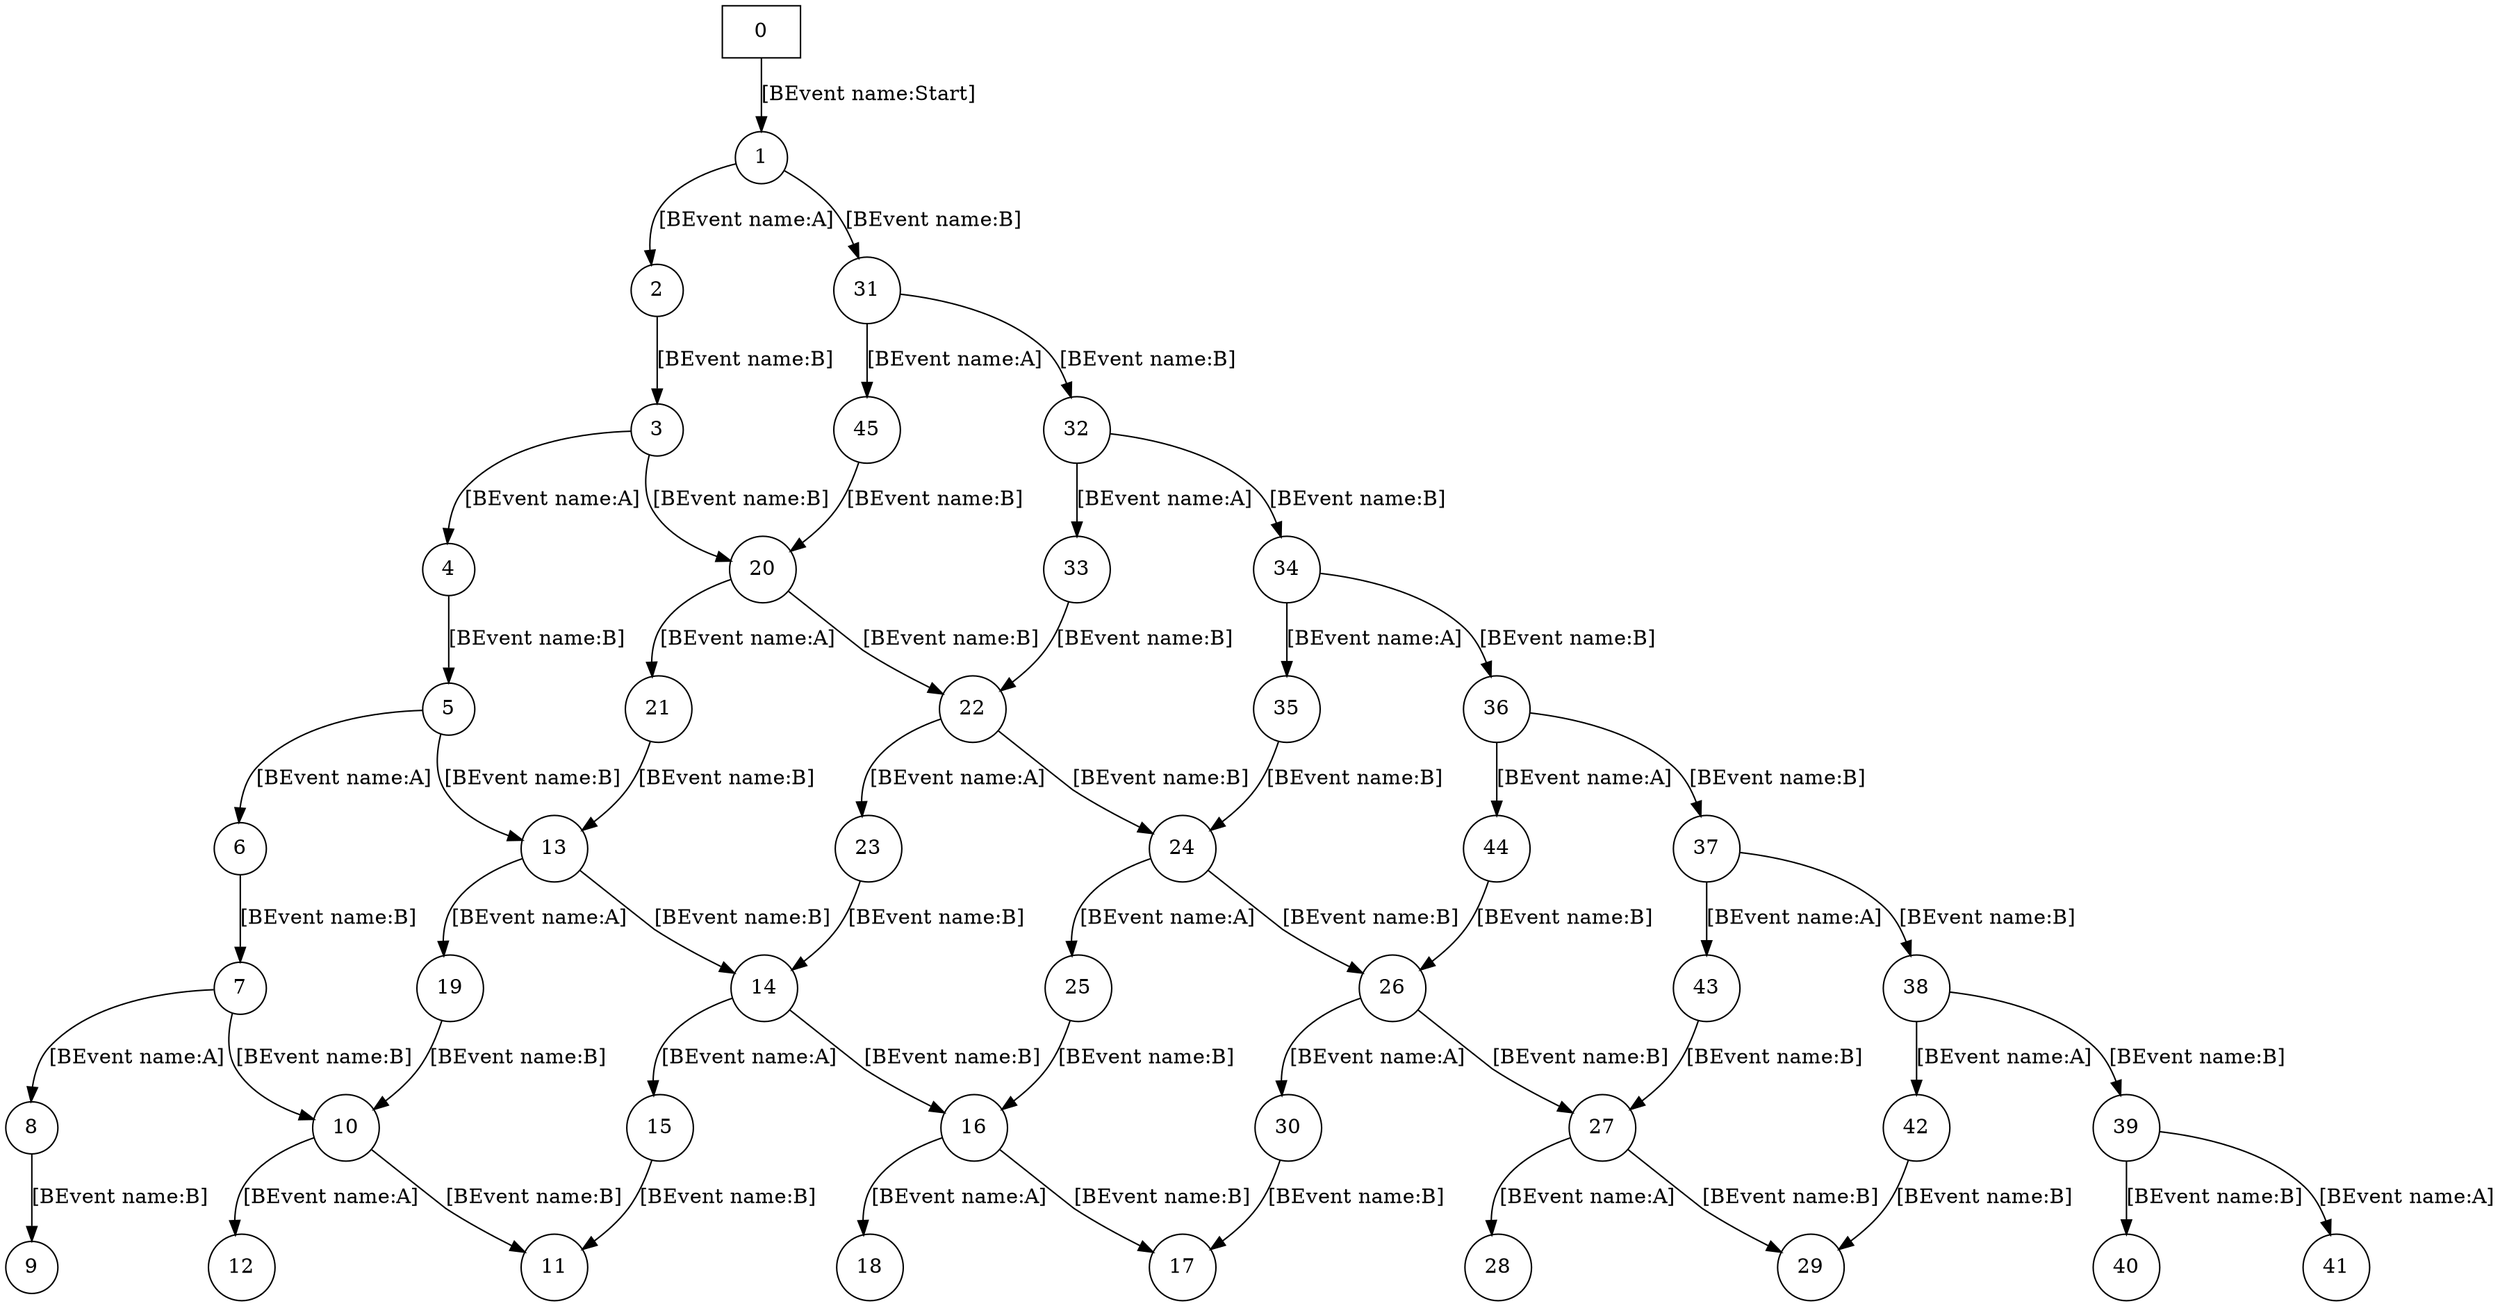 digraph G {
  name="hot_cold";
  num_of_vertices=46;
  num_of_edges=57;
  num_of_events=3;
  run_date="2023-01-10T14:03:14.319396";
  0 [ bthreads="control,AddB,AddA" shape="none " start="true" statements="[{name: control, isHot: false, request: [[BEvent name:Start]], waitFor: {none}, block: {none}, interrupt: {none}},{name: AddB, isHot: false, request: [], waitFor: [BEvent name:Start], block: {none}, interrupt: {none}},{name: AddA, isHot: false, request: [], waitFor: [BEvent name:Start], block: {none}, interrupt: {none}}]" id="0" store="[]" hash="1136078875" accepting="false" ];
  1 [ bthreads="AddA,control,AddB" shape="circle" start="false" statements="[{name: AddA, isHot: true, request: [[BEvent name:A]], waitFor: {none}, block: {none}, interrupt: {none}},{name: control, isHot: false, request: [], waitFor: [BEvent name:A], block: {none}, interrupt: {none}},{name: AddB, isHot: false, request: [[BEvent name:B]], waitFor: {none}, block: {none}, interrupt: {none}}]" id="1" store="[]" hash="-606194484" accepting="false" ];
  2 [ bthreads="control,AddA,AddB" shape="circle" start="false" statements="[{name: control, isHot: false, request: [], waitFor: [BEvent name:B], block: [BEvent name:A], interrupt: {none}},{name: AddA, isHot: true, request: [[BEvent name:A]], waitFor: {none}, block: {none}, interrupt: {none}},{name: AddB, isHot: false, request: [[BEvent name:B]], waitFor: {none}, block: {none}, interrupt: {none}}]" id="2" store="[]" hash="631642985" accepting="false" ];
  3 [ bthreads="AddA,control,AddB" shape="circle" start="false" statements="[{name: AddA, isHot: true, request: [[BEvent name:A]], waitFor: {none}, block: {none}, interrupt: {none}},{name: control, isHot: false, request: [], waitFor: [BEvent name:A], block: {none}, interrupt: {none}},{name: AddB, isHot: false, request: [[BEvent name:B]], waitFor: {none}, block: {none}, interrupt: {none}}]" id="3" store="[]" hash="-606194484" accepting="false" ];
  4 [ bthreads="control,AddA,AddB" shape="circle" start="false" statements="[{name: control, isHot: false, request: [], waitFor: [BEvent name:B], block: [BEvent name:A], interrupt: {none}},{name: AddA, isHot: true, request: [[BEvent name:A]], waitFor: {none}, block: {none}, interrupt: {none}},{name: AddB, isHot: false, request: [[BEvent name:B]], waitFor: {none}, block: {none}, interrupt: {none}}]" id="4" store="[]" hash="631642985" accepting="false" ];
  5 [ bthreads="AddA,control,AddB" shape="circle" start="false" statements="[{name: AddA, isHot: true, request: [[BEvent name:A]], waitFor: {none}, block: {none}, interrupt: {none}},{name: control, isHot: false, request: [], waitFor: [BEvent name:A], block: {none}, interrupt: {none}},{name: AddB, isHot: false, request: [[BEvent name:B]], waitFor: {none}, block: {none}, interrupt: {none}}]" id="5" store="[]" hash="-606194484" accepting="false" ];
  6 [ bthreads="control,AddA,AddB" shape="circle" start="false" statements="[{name: control, isHot: false, request: [], waitFor: [BEvent name:B], block: [BEvent name:A], interrupt: {none}},{name: AddA, isHot: true, request: [[BEvent name:A]], waitFor: {none}, block: {none}, interrupt: {none}},{name: AddB, isHot: false, request: [[BEvent name:B]], waitFor: {none}, block: {none}, interrupt: {none}}]" id="6" store="[]" hash="631642985" accepting="false" ];
  7 [ bthreads="AddA,control,AddB" shape="circle" start="false" statements="[{name: AddA, isHot: true, request: [[BEvent name:A]], waitFor: {none}, block: {none}, interrupt: {none}},{name: control, isHot: false, request: [], waitFor: [BEvent name:A], block: {none}, interrupt: {none}},{name: AddB, isHot: false, request: [[BEvent name:B]], waitFor: {none}, block: {none}, interrupt: {none}}]" id="7" store="[]" hash="-606194484" accepting="false" ];
  8 [ bthreads="control,AddA,AddB" shape="circle" start="false" statements="[{name: control, isHot: false, request: [], waitFor: [BEvent name:B], block: [BEvent name:A], interrupt: {none}},{name: AddA, isHot: true, request: [[BEvent name:A]], waitFor: {none}, block: {none}, interrupt: {none}},{name: AddB, isHot: false, request: [[BEvent name:B]], waitFor: {none}, block: {none}, interrupt: {none}}]" id="8" store="[]" hash="631642985" accepting="false" ];
  9 [ bthreads="AddA,control,AddB" shape="circle" start="false" statements="[{name: AddA, isHot: true, request: [[BEvent name:A]], waitFor: {none}, block: {none}, interrupt: {none}},{name: control, isHot: false, request: [], waitFor: [BEvent name:A], block: {none}, interrupt: {none}},{name: AddB, isHot: false, request: [[BEvent name:B]], waitFor: {none}, block: {none}, interrupt: {none}}]" id="9" store="[]" hash="-606194484" accepting="false" ];
  10 [ bthreads="AddA,control,AddB" shape="circle" start="false" statements="[{name: AddA, isHot: true, request: [[BEvent name:A]], waitFor: {none}, block: {none}, interrupt: {none}},{name: control, isHot: false, request: [], waitFor: [BEvent name:A], block: {none}, interrupt: {none}},{name: AddB, isHot: false, request: [[BEvent name:B]], waitFor: {none}, block: {none}, interrupt: {none}}]" id="10" store="[]" hash="-606194484" accepting="false" ];
  11 [ bthreads="AddA,control,AddB" shape="circle" start="false" statements="[{name: AddA, isHot: true, request: [[BEvent name:A]], waitFor: {none}, block: {none}, interrupt: {none}},{name: control, isHot: false, request: [], waitFor: [BEvent name:A], block: {none}, interrupt: {none}},{name: AddB, isHot: false, request: [[BEvent name:B]], waitFor: {none}, block: {none}, interrupt: {none}}]" id="11" store="[]" hash="-606194484" accepting="false" ];
  12 [ bthreads="control,AddA,AddB" shape="circle" start="false" statements="[{name: control, isHot: false, request: [], waitFor: [BEvent name:B], block: [BEvent name:A], interrupt: {none}},{name: AddA, isHot: true, request: [[BEvent name:A]], waitFor: {none}, block: {none}, interrupt: {none}},{name: AddB, isHot: false, request: [[BEvent name:B]], waitFor: {none}, block: {none}, interrupt: {none}}]" id="12" store="[]" hash="631642985" accepting="false" ];
  13 [ bthreads="AddA,control,AddB" shape="circle" start="false" statements="[{name: AddA, isHot: true, request: [[BEvent name:A]], waitFor: {none}, block: {none}, interrupt: {none}},{name: control, isHot: false, request: [], waitFor: [BEvent name:A], block: {none}, interrupt: {none}},{name: AddB, isHot: false, request: [[BEvent name:B]], waitFor: {none}, block: {none}, interrupt: {none}}]" id="13" store="[]" hash="-606194484" accepting="false" ];
  14 [ bthreads="AddA,control,AddB" shape="circle" start="false" statements="[{name: AddA, isHot: true, request: [[BEvent name:A]], waitFor: {none}, block: {none}, interrupt: {none}},{name: control, isHot: false, request: [], waitFor: [BEvent name:A], block: {none}, interrupt: {none}},{name: AddB, isHot: false, request: [[BEvent name:B]], waitFor: {none}, block: {none}, interrupt: {none}}]" id="14" store="[]" hash="-606194484" accepting="false" ];
  15 [ bthreads="control,AddA,AddB" shape="circle" start="false" statements="[{name: control, isHot: false, request: [], waitFor: [BEvent name:B], block: [BEvent name:A], interrupt: {none}},{name: AddA, isHot: true, request: [[BEvent name:A]], waitFor: {none}, block: {none}, interrupt: {none}},{name: AddB, isHot: false, request: [[BEvent name:B]], waitFor: {none}, block: {none}, interrupt: {none}}]" id="15" store="[]" hash="631642985" accepting="false" ];
  16 [ bthreads="AddA,control,AddB" shape="circle" start="false" statements="[{name: AddA, isHot: true, request: [[BEvent name:A]], waitFor: {none}, block: {none}, interrupt: {none}},{name: control, isHot: false, request: [], waitFor: [BEvent name:A], block: {none}, interrupt: {none}},{name: AddB, isHot: false, request: [[BEvent name:B]], waitFor: {none}, block: {none}, interrupt: {none}}]" id="16" store="[]" hash="-606194484" accepting="false" ];
  17 [ bthreads="AddA,control,AddB" shape="circle" start="false" statements="[{name: AddA, isHot: true, request: [[BEvent name:A]], waitFor: {none}, block: {none}, interrupt: {none}},{name: control, isHot: false, request: [], waitFor: [BEvent name:A], block: {none}, interrupt: {none}},{name: AddB, isHot: false, request: [[BEvent name:B]], waitFor: {none}, block: {none}, interrupt: {none}}]" id="17" store="[]" hash="-606194484" accepting="false" ];
  18 [ bthreads="control,AddA,AddB" shape="circle" start="false" statements="[{name: control, isHot: false, request: [], waitFor: [BEvent name:B], block: [BEvent name:A], interrupt: {none}},{name: AddA, isHot: true, request: [[BEvent name:A]], waitFor: {none}, block: {none}, interrupt: {none}},{name: AddB, isHot: false, request: [[BEvent name:B]], waitFor: {none}, block: {none}, interrupt: {none}}]" id="18" store="[]" hash="631642985" accepting="false" ];
  19 [ bthreads="control,AddA,AddB" shape="circle" start="false" statements="[{name: control, isHot: false, request: [], waitFor: [BEvent name:B], block: [BEvent name:A], interrupt: {none}},{name: AddA, isHot: true, request: [[BEvent name:A]], waitFor: {none}, block: {none}, interrupt: {none}},{name: AddB, isHot: false, request: [[BEvent name:B]], waitFor: {none}, block: {none}, interrupt: {none}}]" id="19" store="[]" hash="631642985" accepting="false" ];
  20 [ bthreads="AddA,control,AddB" shape="circle" start="false" statements="[{name: AddA, isHot: true, request: [[BEvent name:A]], waitFor: {none}, block: {none}, interrupt: {none}},{name: control, isHot: false, request: [], waitFor: [BEvent name:A], block: {none}, interrupt: {none}},{name: AddB, isHot: false, request: [[BEvent name:B]], waitFor: {none}, block: {none}, interrupt: {none}}]" id="20" store="[]" hash="-606194484" accepting="false" ];
  21 [ bthreads="control,AddA,AddB" shape="circle" start="false" statements="[{name: control, isHot: false, request: [], waitFor: [BEvent name:B], block: [BEvent name:A], interrupt: {none}},{name: AddA, isHot: true, request: [[BEvent name:A]], waitFor: {none}, block: {none}, interrupt: {none}},{name: AddB, isHot: false, request: [[BEvent name:B]], waitFor: {none}, block: {none}, interrupt: {none}}]" id="21" store="[]" hash="631642985" accepting="false" ];
  22 [ bthreads="AddA,control,AddB" shape="circle" start="false" statements="[{name: AddA, isHot: true, request: [[BEvent name:A]], waitFor: {none}, block: {none}, interrupt: {none}},{name: control, isHot: false, request: [], waitFor: [BEvent name:A], block: {none}, interrupt: {none}},{name: AddB, isHot: false, request: [[BEvent name:B]], waitFor: {none}, block: {none}, interrupt: {none}}]" id="22" store="[]" hash="-606194484" accepting="false" ];
  23 [ bthreads="control,AddA,AddB" shape="circle" start="false" statements="[{name: control, isHot: false, request: [], waitFor: [BEvent name:B], block: [BEvent name:A], interrupt: {none}},{name: AddA, isHot: true, request: [[BEvent name:A]], waitFor: {none}, block: {none}, interrupt: {none}},{name: AddB, isHot: false, request: [[BEvent name:B]], waitFor: {none}, block: {none}, interrupt: {none}}]" id="23" store="[]" hash="631642985" accepting="false" ];
  24 [ bthreads="AddA,control,AddB" shape="circle" start="false" statements="[{name: AddA, isHot: true, request: [[BEvent name:A]], waitFor: {none}, block: {none}, interrupt: {none}},{name: control, isHot: false, request: [], waitFor: [BEvent name:A], block: {none}, interrupt: {none}},{name: AddB, isHot: false, request: [[BEvent name:B]], waitFor: {none}, block: {none}, interrupt: {none}}]" id="24" store="[]" hash="-606194484" accepting="false" ];
  25 [ bthreads="control,AddA,AddB" shape="circle" start="false" statements="[{name: control, isHot: false, request: [], waitFor: [BEvent name:B], block: [BEvent name:A], interrupt: {none}},{name: AddA, isHot: true, request: [[BEvent name:A]], waitFor: {none}, block: {none}, interrupt: {none}},{name: AddB, isHot: false, request: [[BEvent name:B]], waitFor: {none}, block: {none}, interrupt: {none}}]" id="25" store="[]" hash="631642985" accepting="false" ];
  26 [ bthreads="AddA,control,AddB" shape="circle" start="false" statements="[{name: AddA, isHot: true, request: [[BEvent name:A]], waitFor: {none}, block: {none}, interrupt: {none}},{name: control, isHot: false, request: [], waitFor: [BEvent name:A], block: {none}, interrupt: {none}},{name: AddB, isHot: false, request: [[BEvent name:B]], waitFor: {none}, block: {none}, interrupt: {none}}]" id="26" store="[]" hash="-606194484" accepting="false" ];
  27 [ bthreads="AddA,control,AddB" shape="circle" start="false" statements="[{name: AddA, isHot: true, request: [[BEvent name:A]], waitFor: {none}, block: {none}, interrupt: {none}},{name: control, isHot: false, request: [], waitFor: [BEvent name:A], block: {none}, interrupt: {none}},{name: AddB, isHot: false, request: [[BEvent name:B]], waitFor: {none}, block: {none}, interrupt: {none}}]" id="27" store="[]" hash="-606194484" accepting="false" ];
  28 [ bthreads="control,AddA,AddB" shape="circle" start="false" statements="[{name: control, isHot: false, request: [], waitFor: [BEvent name:B], block: [BEvent name:A], interrupt: {none}},{name: AddA, isHot: true, request: [[BEvent name:A]], waitFor: {none}, block: {none}, interrupt: {none}},{name: AddB, isHot: false, request: [[BEvent name:B]], waitFor: {none}, block: {none}, interrupt: {none}}]" id="28" store="[]" hash="631642985" accepting="false" ];
  29 [ bthreads="AddA,control,AddB" shape="circle" start="false" statements="[{name: AddA, isHot: true, request: [[BEvent name:A]], waitFor: {none}, block: {none}, interrupt: {none}},{name: control, isHot: false, request: [], waitFor: [BEvent name:A], block: {none}, interrupt: {none}},{name: AddB, isHot: false, request: [[BEvent name:B]], waitFor: {none}, block: {none}, interrupt: {none}}]" id="29" store="[]" hash="-606194484" accepting="false" ];
  30 [ bthreads="control,AddA,AddB" shape="circle" start="false" statements="[{name: control, isHot: false, request: [], waitFor: [BEvent name:B], block: [BEvent name:A], interrupt: {none}},{name: AddA, isHot: true, request: [[BEvent name:A]], waitFor: {none}, block: {none}, interrupt: {none}},{name: AddB, isHot: false, request: [[BEvent name:B]], waitFor: {none}, block: {none}, interrupt: {none}}]" id="30" store="[]" hash="631642985" accepting="false" ];
  31 [ bthreads="AddA,control,AddB" shape="circle" start="false" statements="[{name: AddA, isHot: true, request: [[BEvent name:A]], waitFor: {none}, block: {none}, interrupt: {none}},{name: control, isHot: false, request: [], waitFor: [BEvent name:A], block: {none}, interrupt: {none}},{name: AddB, isHot: false, request: [[BEvent name:B]], waitFor: {none}, block: {none}, interrupt: {none}}]" id="31" store="[]" hash="-606194484" accepting="false" ];
  32 [ bthreads="AddA,control,AddB" shape="circle" start="false" statements="[{name: AddA, isHot: true, request: [[BEvent name:A]], waitFor: {none}, block: {none}, interrupt: {none}},{name: control, isHot: false, request: [], waitFor: [BEvent name:A], block: {none}, interrupt: {none}},{name: AddB, isHot: false, request: [[BEvent name:B]], waitFor: {none}, block: {none}, interrupt: {none}}]" id="32" store="[]" hash="-606194484" accepting="false" ];
  33 [ bthreads="control,AddA,AddB" shape="circle" start="false" statements="[{name: control, isHot: false, request: [], waitFor: [BEvent name:B], block: [BEvent name:A], interrupt: {none}},{name: AddA, isHot: true, request: [[BEvent name:A]], waitFor: {none}, block: {none}, interrupt: {none}},{name: AddB, isHot: false, request: [[BEvent name:B]], waitFor: {none}, block: {none}, interrupt: {none}}]" id="33" store="[]" hash="631642985" accepting="false" ];
  34 [ bthreads="AddA,control,AddB" shape="circle" start="false" statements="[{name: AddA, isHot: true, request: [[BEvent name:A]], waitFor: {none}, block: {none}, interrupt: {none}},{name: control, isHot: false, request: [], waitFor: [BEvent name:A], block: {none}, interrupt: {none}},{name: AddB, isHot: false, request: [[BEvent name:B]], waitFor: {none}, block: {none}, interrupt: {none}}]" id="34" store="[]" hash="-606194484" accepting="false" ];
  35 [ bthreads="control,AddA,AddB" shape="circle" start="false" statements="[{name: control, isHot: false, request: [], waitFor: [BEvent name:B], block: [BEvent name:A], interrupt: {none}},{name: AddA, isHot: true, request: [[BEvent name:A]], waitFor: {none}, block: {none}, interrupt: {none}},{name: AddB, isHot: false, request: [[BEvent name:B]], waitFor: {none}, block: {none}, interrupt: {none}}]" id="35" store="[]" hash="631642985" accepting="false" ];
  36 [ bthreads="AddA,control,AddB" shape="circle" start="false" statements="[{name: AddA, isHot: true, request: [[BEvent name:A]], waitFor: {none}, block: {none}, interrupt: {none}},{name: control, isHot: false, request: [], waitFor: [BEvent name:A], block: {none}, interrupt: {none}},{name: AddB, isHot: false, request: [[BEvent name:B]], waitFor: {none}, block: {none}, interrupt: {none}}]" id="36" store="[]" hash="-606194484" accepting="false" ];
  37 [ bthreads="AddA,control,AddB" shape="circle" start="false" statements="[{name: AddA, isHot: true, request: [[BEvent name:A]], waitFor: {none}, block: {none}, interrupt: {none}},{name: control, isHot: false, request: [], waitFor: [BEvent name:A], block: {none}, interrupt: {none}},{name: AddB, isHot: false, request: [[BEvent name:B]], waitFor: {none}, block: {none}, interrupt: {none}}]" id="37" store="[]" hash="-606194484" accepting="false" ];
  38 [ bthreads="AddA,control,AddB" shape="circle" start="false" statements="[{name: AddA, isHot: true, request: [[BEvent name:A]], waitFor: {none}, block: {none}, interrupt: {none}},{name: control, isHot: false, request: [], waitFor: [BEvent name:A], block: {none}, interrupt: {none}},{name: AddB, isHot: false, request: [[BEvent name:B]], waitFor: {none}, block: {none}, interrupt: {none}}]" id="38" store="[]" hash="-606194484" accepting="false" ];
  39 [ bthreads="AddA,control,AddB" shape="circle" start="false" statements="[{name: AddA, isHot: true, request: [[BEvent name:A]], waitFor: {none}, block: {none}, interrupt: {none}},{name: control, isHot: false, request: [], waitFor: [BEvent name:A], block: {none}, interrupt: {none}},{name: AddB, isHot: false, request: [[BEvent name:B]], waitFor: {none}, block: {none}, interrupt: {none}}]" id="39" store="[]" hash="-606194484" accepting="false" ];
  40 [ bthreads="AddA,control,AddB" shape="circle" start="false" statements="[{name: AddA, isHot: true, request: [[BEvent name:A]], waitFor: {none}, block: {none}, interrupt: {none}},{name: control, isHot: false, request: [], waitFor: [BEvent name:A], block: {none}, interrupt: {none}},{name: AddB, isHot: false, request: [[BEvent name:B]], waitFor: {none}, block: {none}, interrupt: {none}}]" id="40" store="[]" hash="-606194484" accepting="false" ];
  41 [ bthreads="control,AddA,AddB" shape="circle" start="false" statements="[{name: control, isHot: false, request: [], waitFor: [BEvent name:B], block: [BEvent name:A], interrupt: {none}},{name: AddA, isHot: true, request: [[BEvent name:A]], waitFor: {none}, block: {none}, interrupt: {none}},{name: AddB, isHot: false, request: [[BEvent name:B]], waitFor: {none}, block: {none}, interrupt: {none}}]" id="41" store="[]" hash="631642985" accepting="false" ];
  42 [ bthreads="control,AddA,AddB" shape="circle" start="false" statements="[{name: control, isHot: false, request: [], waitFor: [BEvent name:B], block: [BEvent name:A], interrupt: {none}},{name: AddA, isHot: true, request: [[BEvent name:A]], waitFor: {none}, block: {none}, interrupt: {none}},{name: AddB, isHot: false, request: [[BEvent name:B]], waitFor: {none}, block: {none}, interrupt: {none}}]" id="42" store="[]" hash="631642985" accepting="false" ];
  43 [ bthreads="control,AddA,AddB" shape="circle" start="false" statements="[{name: control, isHot: false, request: [], waitFor: [BEvent name:B], block: [BEvent name:A], interrupt: {none}},{name: AddA, isHot: true, request: [[BEvent name:A]], waitFor: {none}, block: {none}, interrupt: {none}},{name: AddB, isHot: false, request: [[BEvent name:B]], waitFor: {none}, block: {none}, interrupt: {none}}]" id="43" store="[]" hash="631642985" accepting="false" ];
  44 [ bthreads="control,AddA,AddB" shape="circle" start="false" statements="[{name: control, isHot: false, request: [], waitFor: [BEvent name:B], block: [BEvent name:A], interrupt: {none}},{name: AddA, isHot: true, request: [[BEvent name:A]], waitFor: {none}, block: {none}, interrupt: {none}},{name: AddB, isHot: false, request: [[BEvent name:B]], waitFor: {none}, block: {none}, interrupt: {none}}]" id="44" store="[]" hash="631642985" accepting="false" ];
  45 [ bthreads="control,AddA,AddB" shape="circle" start="false" statements="[{name: control, isHot: false, request: [], waitFor: [BEvent name:B], block: [BEvent name:A], interrupt: {none}},{name: AddA, isHot: true, request: [[BEvent name:A]], waitFor: {none}, block: {none}, interrupt: {none}},{name: AddB, isHot: false, request: [[BEvent name:B]], waitFor: {none}, block: {none}, interrupt: {none}}]" id="45" store="[]" hash="631642985" accepting="false" ];
  0 -> 1 [ Event="[BEvent name:Start]" Event_name="Start" label="[BEvent name:Start]" Event_value="null" ];
  1 -> 2 [ Event="[BEvent name:A]" Event_name="A" label="[BEvent name:A]" Event_value="null" ];
  2 -> 3 [ Event="[BEvent name:B]" Event_name="B" label="[BEvent name:B]" Event_value="null" ];
  3 -> 4 [ Event="[BEvent name:A]" Event_name="A" label="[BEvent name:A]" Event_value="null" ];
  4 -> 5 [ Event="[BEvent name:B]" Event_name="B" label="[BEvent name:B]" Event_value="null" ];
  5 -> 6 [ Event="[BEvent name:A]" Event_name="A" label="[BEvent name:A]" Event_value="null" ];
  6 -> 7 [ Event="[BEvent name:B]" Event_name="B" label="[BEvent name:B]" Event_value="null" ];
  7 -> 8 [ Event="[BEvent name:A]" Event_name="A" label="[BEvent name:A]" Event_value="null" ];
  8 -> 9 [ Event="[BEvent name:B]" Event_name="B" label="[BEvent name:B]" Event_value="null" ];
  7 -> 10 [ Event="[BEvent name:B]" Event_name="B" label="[BEvent name:B]" Event_value="null" ];
  10 -> 11 [ Event="[BEvent name:B]" Event_name="B" label="[BEvent name:B]" Event_value="null" ];
  10 -> 12 [ Event="[BEvent name:A]" Event_name="A" label="[BEvent name:A]" Event_value="null" ];
  5 -> 13 [ Event="[BEvent name:B]" Event_name="B" label="[BEvent name:B]" Event_value="null" ];
  13 -> 14 [ Event="[BEvent name:B]" Event_name="B" label="[BEvent name:B]" Event_value="null" ];
  14 -> 15 [ Event="[BEvent name:A]" Event_name="A" label="[BEvent name:A]" Event_value="null" ];
  15 -> 11 [ Event="[BEvent name:B]" Event_name="B" label="[BEvent name:B]" Event_value="null" ];
  14 -> 16 [ Event="[BEvent name:B]" Event_name="B" label="[BEvent name:B]" Event_value="null" ];
  16 -> 17 [ Event="[BEvent name:B]" Event_name="B" label="[BEvent name:B]" Event_value="null" ];
  16 -> 18 [ Event="[BEvent name:A]" Event_name="A" label="[BEvent name:A]" Event_value="null" ];
  13 -> 19 [ Event="[BEvent name:A]" Event_name="A" label="[BEvent name:A]" Event_value="null" ];
  19 -> 10 [ Event="[BEvent name:B]" Event_name="B" label="[BEvent name:B]" Event_value="null" ];
  3 -> 20 [ Event="[BEvent name:B]" Event_name="B" label="[BEvent name:B]" Event_value="null" ];
  20 -> 21 [ Event="[BEvent name:A]" Event_name="A" label="[BEvent name:A]" Event_value="null" ];
  21 -> 13 [ Event="[BEvent name:B]" Event_name="B" label="[BEvent name:B]" Event_value="null" ];
  20 -> 22 [ Event="[BEvent name:B]" Event_name="B" label="[BEvent name:B]" Event_value="null" ];
  22 -> 23 [ Event="[BEvent name:A]" Event_name="A" label="[BEvent name:A]" Event_value="null" ];
  23 -> 14 [ Event="[BEvent name:B]" Event_name="B" label="[BEvent name:B]" Event_value="null" ];
  22 -> 24 [ Event="[BEvent name:B]" Event_name="B" label="[BEvent name:B]" Event_value="null" ];
  24 -> 25 [ Event="[BEvent name:A]" Event_name="A" label="[BEvent name:A]" Event_value="null" ];
  25 -> 16 [ Event="[BEvent name:B]" Event_name="B" label="[BEvent name:B]" Event_value="null" ];
  24 -> 26 [ Event="[BEvent name:B]" Event_name="B" label="[BEvent name:B]" Event_value="null" ];
  26 -> 27 [ Event="[BEvent name:B]" Event_name="B" label="[BEvent name:B]" Event_value="null" ];
  27 -> 28 [ Event="[BEvent name:A]" Event_name="A" label="[BEvent name:A]" Event_value="null" ];
  27 -> 29 [ Event="[BEvent name:B]" Event_name="B" label="[BEvent name:B]" Event_value="null" ];
  26 -> 30 [ Event="[BEvent name:A]" Event_name="A" label="[BEvent name:A]" Event_value="null" ];
  30 -> 17 [ Event="[BEvent name:B]" Event_name="B" label="[BEvent name:B]" Event_value="null" ];
  1 -> 31 [ Event="[BEvent name:B]" Event_name="B" label="[BEvent name:B]" Event_value="null" ];
  31 -> 32 [ Event="[BEvent name:B]" Event_name="B" label="[BEvent name:B]" Event_value="null" ];
  32 -> 33 [ Event="[BEvent name:A]" Event_name="A" label="[BEvent name:A]" Event_value="null" ];
  33 -> 22 [ Event="[BEvent name:B]" Event_name="B" label="[BEvent name:B]" Event_value="null" ];
  32 -> 34 [ Event="[BEvent name:B]" Event_name="B" label="[BEvent name:B]" Event_value="null" ];
  34 -> 35 [ Event="[BEvent name:A]" Event_name="A" label="[BEvent name:A]" Event_value="null" ];
  35 -> 24 [ Event="[BEvent name:B]" Event_name="B" label="[BEvent name:B]" Event_value="null" ];
  34 -> 36 [ Event="[BEvent name:B]" Event_name="B" label="[BEvent name:B]" Event_value="null" ];
  36 -> 37 [ Event="[BEvent name:B]" Event_name="B" label="[BEvent name:B]" Event_value="null" ];
  37 -> 38 [ Event="[BEvent name:B]" Event_name="B" label="[BEvent name:B]" Event_value="null" ];
  38 -> 39 [ Event="[BEvent name:B]" Event_name="B" label="[BEvent name:B]" Event_value="null" ];
  39 -> 40 [ Event="[BEvent name:B]" Event_name="B" label="[BEvent name:B]" Event_value="null" ];
  39 -> 41 [ Event="[BEvent name:A]" Event_name="A" label="[BEvent name:A]" Event_value="null" ];
  38 -> 42 [ Event="[BEvent name:A]" Event_name="A" label="[BEvent name:A]" Event_value="null" ];
  42 -> 29 [ Event="[BEvent name:B]" Event_name="B" label="[BEvent name:B]" Event_value="null" ];
  37 -> 43 [ Event="[BEvent name:A]" Event_name="A" label="[BEvent name:A]" Event_value="null" ];
  43 -> 27 [ Event="[BEvent name:B]" Event_name="B" label="[BEvent name:B]" Event_value="null" ];
  36 -> 44 [ Event="[BEvent name:A]" Event_name="A" label="[BEvent name:A]" Event_value="null" ];
  44 -> 26 [ Event="[BEvent name:B]" Event_name="B" label="[BEvent name:B]" Event_value="null" ];
  31 -> 45 [ Event="[BEvent name:A]" Event_name="A" label="[BEvent name:A]" Event_value="null" ];
  45 -> 20 [ Event="[BEvent name:B]" Event_name="B" label="[BEvent name:B]" Event_value="null" ];
}
